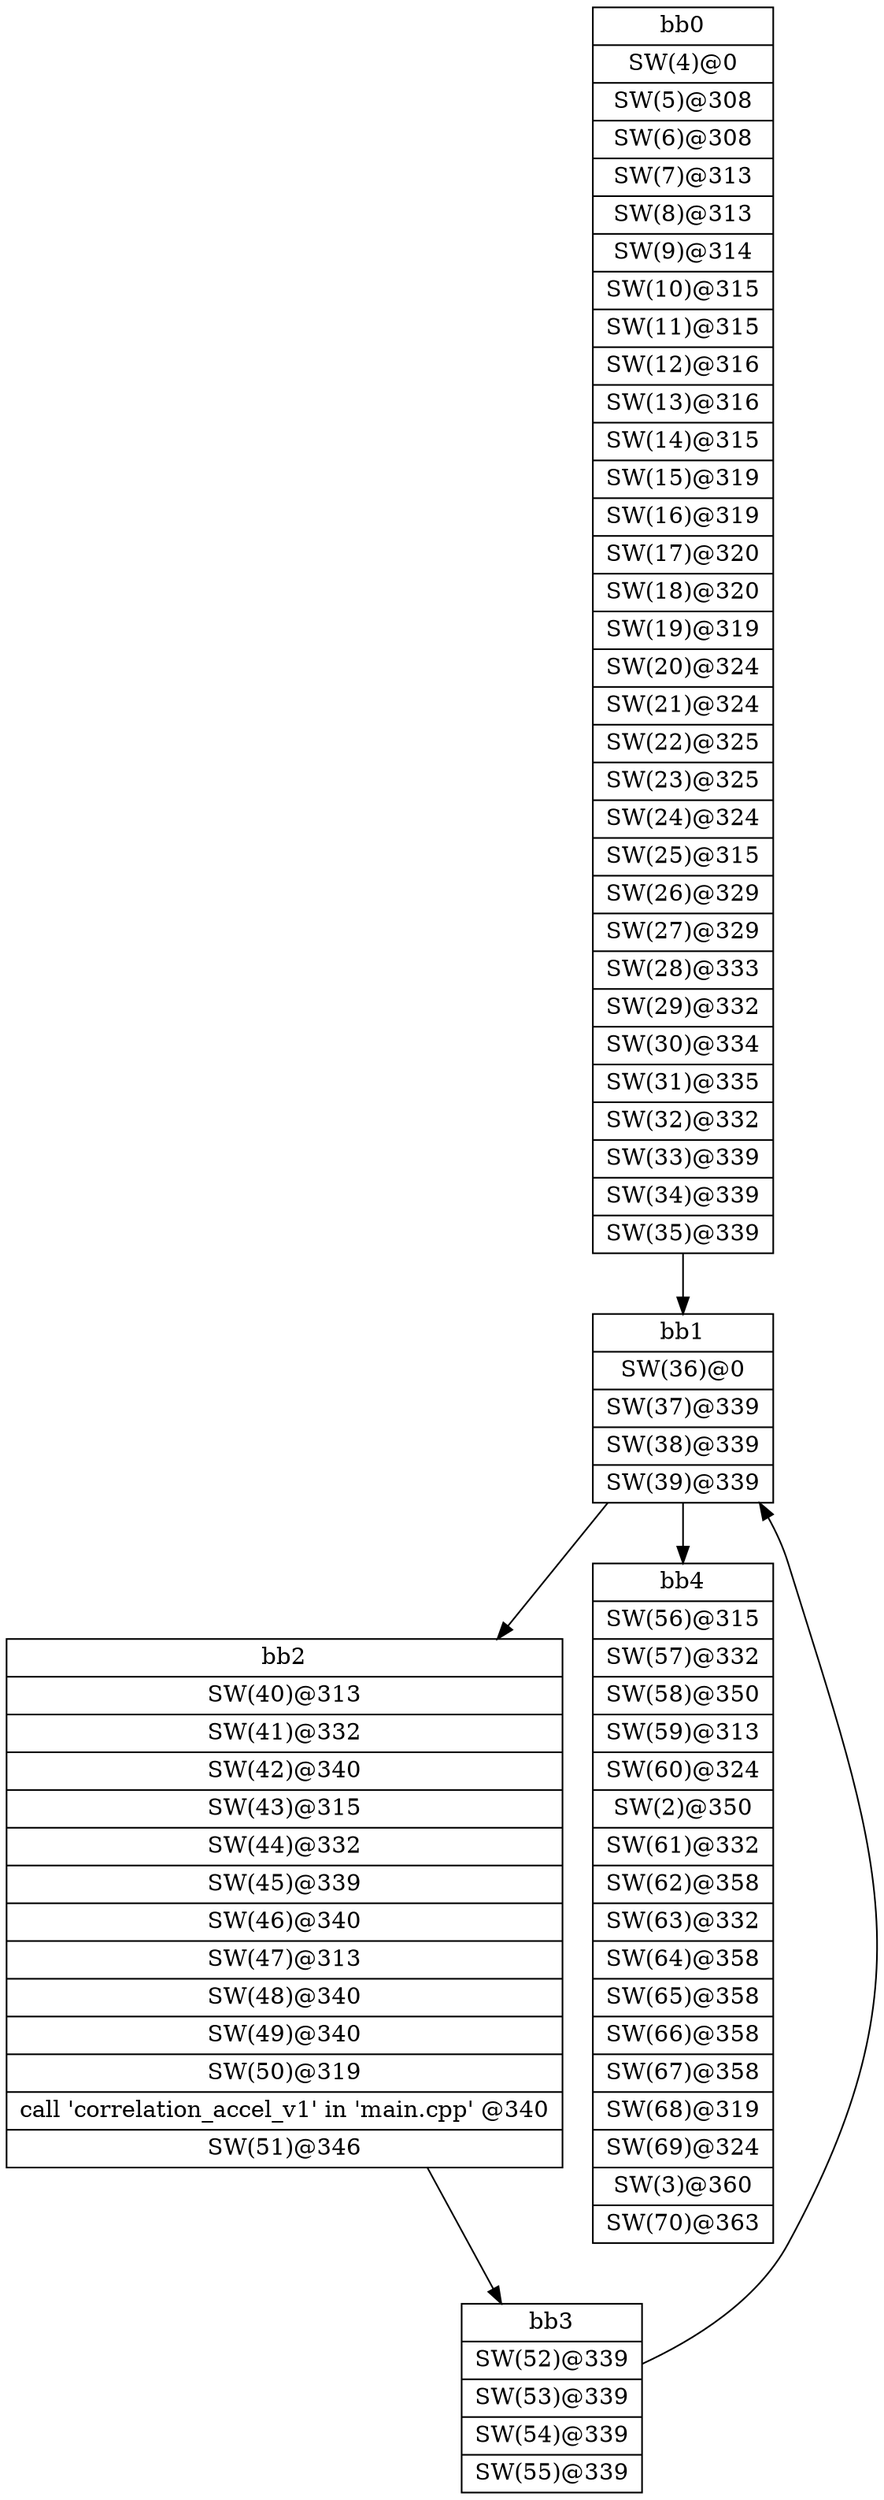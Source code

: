 digraph CDFG {
node [shape=record];
bb0 [shape=record, label = "{bb0|<x0x2233230>SW(4)@0\n|<x0x2232e50>SW(5)@308\n|<x0x2232fb0>SW(6)@308\n|<x0x2233110>SW(7)@313\n|<x0x21f1320>SW(8)@313\n|<x0x21f1480>SW(9)@314\n|<x0x21f15e0>SW(10)@315\n|<x0x21f1740>SW(11)@315\n|<x0x21f18a0>SW(12)@316\n|<x0x21f1a10>SW(13)@316\n|<x0x21f1b40>SW(14)@315\n|<x0x21f1ca0>SW(15)@319\n|<x0x21f1e00>SW(16)@319\n|<x0x21f1f60>SW(17)@320\n|<x0x21f20d0>SW(18)@320\n|<x0x21f2200>SW(19)@319\n|<x0x21f2360>SW(20)@324\n|<x0x21f24c0>SW(21)@324\n|<x0x21f2620>SW(22)@325\n|<x0x21f2790>SW(23)@325\n|<x0x21f28c0>SW(24)@324\n|<x0x21f2a20>SW(25)@315\n|<x0x21f2b80>SW(26)@329\n|<x0x21f2cb0>SW(27)@329\n|<x0x21f2e00>SW(28)@333\n|<x0x21f2f70>SW(29)@332\n|<x0x21f30e0>SW(30)@334\n|<x0x2234550>SW(31)@335\n|<x0x22366d0>SW(32)@332\n|<x0x2236840>SW(33)@339\n|<x0x2236980>SW(34)@339\n|<x0x2236ae0>SW(35)@339\n}"];
bb1 [shape=record, label = "{bb1|<x0x2234690>SW(36)@0\n|<x0x2234750>SW(37)@339\n|<x0x22348b0>SW(38)@339\n|<x0x22349f0>SW(39)@339\n}"];
bb2 [shape=record, label = "{bb2|<x0x2234630>SW(40)@313\n|<x0x2234cd0>SW(41)@332\n|<x0x2234e40>SW(42)@340\n|<x0x2234f80>SW(43)@315\n|<x0x22350e0>SW(44)@332\n|<x0x2235250>SW(45)@339\n|<x0x22353b0>SW(46)@340\n|<x0x22354f0>SW(47)@313\n|<x0x2235650>SW(48)@340\n|<x0x2235780>SW(49)@340\n|<x0x22358c0>SW(50)@319\n|<x0x21ed780>call 'correlation_accel_v1' in 'main.cpp' @340\n|<x0x2235a20>SW(51)@346\n}"];
bb3 [shape=record, label = "{bb3|<x0x2235b00>SW(52)@339\n|<x0x2235c60>SW(53)@339\n|<x0x2235da0>SW(54)@339\n|<x0x2235f00>SW(55)@339\n}"];
bb4 [shape=record, label = "{bb4|<x0x2234b20>SW(56)@315\n|<x0x2236230>SW(57)@332\n|<x0x22363a0>SW(58)@350\n|<x0x22364e0>SW(59)@313\n|<x0x2236bc0>SW(60)@324\n|<x0x21f1060>SW(2)@350\n|<x0x2238d30>SW(61)@332\n|<x0x2238ea0>SW(62)@358\n|<x0x2238fe0>SW(63)@332\n|<x0x2239150>SW(64)@358\n|<x0x2236ca0>SW(65)@358\n|<x0x2236dd0>SW(66)@358\n|<x0x2236f00>SW(67)@358\n|<x0x2237060>SW(68)@319\n|<x0x22371c0>SW(69)@324\n|<x0x21f1000>SW(3)@360\n|<x0x2237320>SW(70)@363\n}"];
bb0 -> bb1
bb1 -> bb2
bb1 -> bb4
bb2 -> bb3
bb3 -> bb1
}
